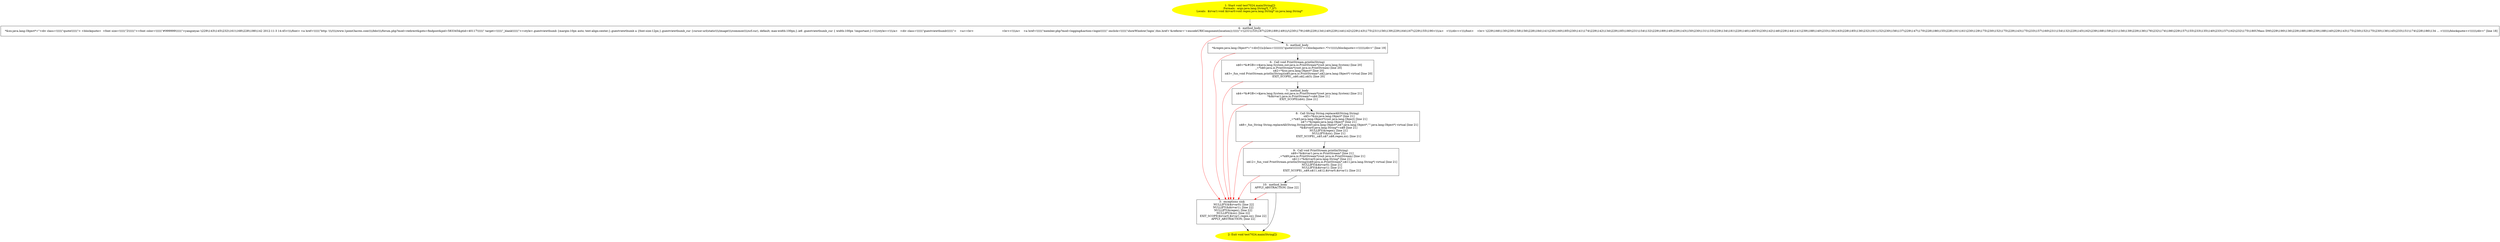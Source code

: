 /* @generated */
digraph cfg {
"com.dulishuo.test.test7024.main(java.lang.String[]):void.c9edec1d6d967866150b10d25f265d51_1" [label="1: Start void test7024.main(String[])\nFormals:  args:java.lang.String*[_*_](*)\nLocals:  $irvar1:void $irvar0:void regex:java.lang.String* xx:java.lang.String* \n  " color=yellow style=filled]
	

	 "com.dulishuo.test.test7024.main(java.lang.String[]):void.c9edec1d6d967866150b10d25f265d51_1" -> "com.dulishuo.test.test7024.main(java.lang.String[]):void.c9edec1d6d967866150b10d25f265d51_4" ;
"com.dulishuo.test.test7024.main(java.lang.String[]):void.c9edec1d6d967866150b10d25f265d51_2" [label="2: Exit void test7024.main(String[]) \n  " color=yellow style=filled]
	

"com.dulishuo.test.test7024.main(java.lang.String[]):void.c9edec1d6d967866150b10d25f265d51_3" [label="3:  exceptions sink \n   NULLIFY(&$irvar0); [line 22]\n  NULLIFY(&$irvar1); [line 22]\n  NULLIFY(&regex); [line 22]\n  NULLIFY(&xx); [line 22]\n  EXIT_SCOPE($irvar0,$irvar1,regex,xx); [line 22]\n  APPLY_ABSTRACTION; [line 22]\n " shape="box"]
	

	 "com.dulishuo.test.test7024.main(java.lang.String[]):void.c9edec1d6d967866150b10d25f265d51_3" -> "com.dulishuo.test.test7024.main(java.lang.String[]):void.c9edec1d6d967866150b10d25f265d51_2" ;
"com.dulishuo.test.test7024.main(java.lang.String[]):void.c9edec1d6d967866150b10d25f265d51_4" [label="4:  method_body \n   *&xx:java.lang.Object*=\"<div class=\\\\\\\\\\\\\\\"quote\\\\\\\\\\\\\\\"> <blockquote>  <font size=\\\\\\\\\\\\\\\"2\\\\\\\\\\\\\\\"><font color=\\\\\\\\\\\\\\\"#999999\\\\\\\\\\\\\\\">yangzeyao \\\\229\\\\143\\\\145\\\\232\\\\161\\\\168\\\\228\\\\186\\\\142 2012-11-3 14:45<\\\\\\\\/font> <a href=\\\\\\\\\\\\\\\"http: \\\\\\\\/\\\\\\\\/www.1point3acres.com\\\\\\\\/bbs\\\\\\\\/forum.php?mod=redirect&amp;goto=findpost&amp;pid=583345&amp;ptid=40117\\\\\\\\\\\\\\\" target=\\\\\\\\\\\\\\\"_blank\\\\\\\\\\\\\\\"><style>.guestviewthumb {margin:10px auto; text-align:center;}.guestviewthumb a {font-size:12px;}.guestviewthumb_cur {cursor:url(static\\\\\\\\/image\\\\\\\\/common\\\\\\\\/scf.cur), default; max-width:100px;}.ie6 .guestviewthumb_cur { width:100px !important;}<\\\\\\\\/style><\\\\\\\\/a>   <div class=\\\\\\\\\\\\\\\"guestviewthumb\\\\\\\\\\\\\\\">    <a><br> &nbsp; &nbsp; &nbsp; &nbsp; &nbsp; &nbsp; &nbsp; &nbsp; &nbsp; &nbsp; &nbsp; &nbsp; &nbsp; &nbsp; &nbsp; &nbsp; <br><\\\\\\\\/a>    <a href=\\\\\\\\\\\\\\\"member.php?mod=logging&amp;action=login\\\\\\\\\\\\\\\" onclick=\\\\\\\\\\\\\\\"showWindow('login',this.href+'&amp;referer='+encodeURIComponent(location));\\\\\\\\\\\\\\\">\\\\231\\\\153\\\\187\\\\229\\\\189\\\\149\\\\\\\\/\\\\230\\\\179\\\\168\\\\229\\\\134\\\\140\\\\229\\\\144\\\\142\\\\229\\\\143\\\\175\\\\231\\\\156\\\\139\\\\229\\\\164\\\\167\\\\229\\\\155\\\\190<\\\\\\\\/a>   <\\\\\\\\/div><\\\\\\\\/font>    <br> \\\\229\\\\166\\\\130\\\\230\\\\158\\\\156\\\\228\\\\184\\\\141\\\\230\\\\160\\\\185\\\\230\\\\141\\\\174\\\\229\\\\142\\\\134\\\\229\\\\185\\\\180\\\\231\\\\154\\\\132\\\\229\\\\189\\\\149\\\\229\\\\143\\\\150\\\\230\\\\131\\\\133\\\\229\\\\134\\\\181\\\\229\\\\146\\\\140CS\\\\230\\\\142\\\\146\\\\229\\\\144\\\\141\\\\239\\\\188\\\\140\\\\233\\\\130\\\\163\\\\228\\\\185\\\\136\\\\232\\\\191\\\\152\\\\230\\\\156\\\\137\\\\229\\\\147\\\\170\\\\228\\\\186\\\\155\\\\228\\\\191\\\\161\\\\230\\\\129\\\\175\\\\230\\\\152\\\\175\\\\229\\\\143\\\\175\\\\233\\\\157\\\\160\\\\231\\\\154\\\\132\\\\229\\\\145\\\\162\\\\239\\\\188\\\\159\\\\231\\\\156\\\\139\\\\229\\\\136\\\\176\\\\232\\\\174\\\\186\\\\229\\\\157\\\\155\\\\233\\\\135\\\\140\\\\233\\\\157\\\\162\\\\232\\\\175\\\\180UMass DM\\\\229\\\\190\\\\136\\\\229\\\\188\\\\186\\\\239\\\\188\\\\140\\\\229\\\\143\\\\175\\\\230\\\\152\\\\175\\\\230\\\\136\\\\145\\\\233\\\\151\\\\174\\\\228\\\\186\\\\134 ... <\\\\\\\\\\\\\\\\/blockquote><\\\\\\\\\\\\\\\\/div>\" [line 18]\n " shape="box"]
	

	 "com.dulishuo.test.test7024.main(java.lang.String[]):void.c9edec1d6d967866150b10d25f265d51_4" -> "com.dulishuo.test.test7024.main(java.lang.String[]):void.c9edec1d6d967866150b10d25f265d51_5" ;
	 "com.dulishuo.test.test7024.main(java.lang.String[]):void.c9edec1d6d967866150b10d25f265d51_4" -> "com.dulishuo.test.test7024.main(java.lang.String[]):void.c9edec1d6d967866150b10d25f265d51_3" [color="red" ];
"com.dulishuo.test.test7024.main(java.lang.String[]):void.c9edec1d6d967866150b10d25f265d51_5" [label="5:  method_body \n   *&regex:java.lang.Object*=\"<div[\\\\\\\\s]class=\\\\\\\\\\\\\\\\\\\\\\\"quote\\\\\\\\\\\\\\\\\\\\\\\"><blockquote>.*?<\\\\\\\\\\\\\\\\/blockquote><\\\\\\\\\\\\\\\\/div>\" [line 19]\n " shape="box"]
	

	 "com.dulishuo.test.test7024.main(java.lang.String[]):void.c9edec1d6d967866150b10d25f265d51_5" -> "com.dulishuo.test.test7024.main(java.lang.String[]):void.c9edec1d6d967866150b10d25f265d51_6" ;
	 "com.dulishuo.test.test7024.main(java.lang.String[]):void.c9edec1d6d967866150b10d25f265d51_5" -> "com.dulishuo.test.test7024.main(java.lang.String[]):void.c9edec1d6d967866150b10d25f265d51_3" [color="red" ];
"com.dulishuo.test.test7024.main(java.lang.String[]):void.c9edec1d6d967866150b10d25f265d51_6" [label="6:  Call void PrintStream.println(String) \n   n$0=*&#GB<>$java.lang.System.out:java.io.PrintStream*(root java.lang.System) [line 20]\n  _=*n$0:java.io.PrintStream*(root java.io.PrintStream) [line 20]\n  n$2=*&xx:java.lang.Object* [line 20]\n  n$3=_fun_void PrintStream.println(String)(n$0:java.io.PrintStream*,n$2:java.lang.Object*) virtual [line 20]\n  EXIT_SCOPE(_,n$0,n$2,n$3); [line 20]\n " shape="box"]
	

	 "com.dulishuo.test.test7024.main(java.lang.String[]):void.c9edec1d6d967866150b10d25f265d51_6" -> "com.dulishuo.test.test7024.main(java.lang.String[]):void.c9edec1d6d967866150b10d25f265d51_7" ;
	 "com.dulishuo.test.test7024.main(java.lang.String[]):void.c9edec1d6d967866150b10d25f265d51_6" -> "com.dulishuo.test.test7024.main(java.lang.String[]):void.c9edec1d6d967866150b10d25f265d51_3" [color="red" ];
"com.dulishuo.test.test7024.main(java.lang.String[]):void.c9edec1d6d967866150b10d25f265d51_7" [label="7:  method_body \n   n$4=*&#GB<>$java.lang.System.out:java.io.PrintStream*(root java.lang.System) [line 21]\n  *&$irvar1:java.io.PrintStream*=n$4 [line 21]\n  EXIT_SCOPE(n$4); [line 21]\n " shape="box"]
	

	 "com.dulishuo.test.test7024.main(java.lang.String[]):void.c9edec1d6d967866150b10d25f265d51_7" -> "com.dulishuo.test.test7024.main(java.lang.String[]):void.c9edec1d6d967866150b10d25f265d51_8" ;
	 "com.dulishuo.test.test7024.main(java.lang.String[]):void.c9edec1d6d967866150b10d25f265d51_7" -> "com.dulishuo.test.test7024.main(java.lang.String[]):void.c9edec1d6d967866150b10d25f265d51_3" [color="red" ];
"com.dulishuo.test.test7024.main(java.lang.String[]):void.c9edec1d6d967866150b10d25f265d51_8" [label="8:  Call String String.replaceAll(String,String) \n   n$5=*&xx:java.lang.Object* [line 21]\n  _=*n$5:java.lang.Object*(root java.lang.Object) [line 21]\n  n$7=*&regex:java.lang.Object* [line 21]\n  n$8=_fun_String String.replaceAll(String,String)(n$5:java.lang.Object*,n$7:java.lang.Object*,\"\":java.lang.Object*) virtual [line 21]\n  *&$irvar0:java.lang.String*=n$8 [line 21]\n  NULLIFY(&regex); [line 21]\n  NULLIFY(&xx); [line 21]\n  EXIT_SCOPE(_,n$5,n$7,n$8,regex,xx); [line 21]\n " shape="box"]
	

	 "com.dulishuo.test.test7024.main(java.lang.String[]):void.c9edec1d6d967866150b10d25f265d51_8" -> "com.dulishuo.test.test7024.main(java.lang.String[]):void.c9edec1d6d967866150b10d25f265d51_9" ;
	 "com.dulishuo.test.test7024.main(java.lang.String[]):void.c9edec1d6d967866150b10d25f265d51_8" -> "com.dulishuo.test.test7024.main(java.lang.String[]):void.c9edec1d6d967866150b10d25f265d51_3" [color="red" ];
"com.dulishuo.test.test7024.main(java.lang.String[]):void.c9edec1d6d967866150b10d25f265d51_9" [label="9:  Call void PrintStream.println(String) \n   n$9=*&$irvar1:java.io.PrintStream* [line 21]\n  _=*n$9:java.io.PrintStream*(root java.io.PrintStream) [line 21]\n  n$11=*&$irvar0:java.lang.String* [line 21]\n  n$12=_fun_void PrintStream.println(String)(n$9:java.io.PrintStream*,n$11:java.lang.String*) virtual [line 21]\n  NULLIFY(&$irvar0); [line 21]\n  NULLIFY(&$irvar1); [line 21]\n  EXIT_SCOPE(_,n$9,n$11,n$12,$irvar0,$irvar1); [line 21]\n " shape="box"]
	

	 "com.dulishuo.test.test7024.main(java.lang.String[]):void.c9edec1d6d967866150b10d25f265d51_9" -> "com.dulishuo.test.test7024.main(java.lang.String[]):void.c9edec1d6d967866150b10d25f265d51_10" ;
	 "com.dulishuo.test.test7024.main(java.lang.String[]):void.c9edec1d6d967866150b10d25f265d51_9" -> "com.dulishuo.test.test7024.main(java.lang.String[]):void.c9edec1d6d967866150b10d25f265d51_3" [color="red" ];
"com.dulishuo.test.test7024.main(java.lang.String[]):void.c9edec1d6d967866150b10d25f265d51_10" [label="10:  method_body \n   APPLY_ABSTRACTION; [line 22]\n " shape="box"]
	

	 "com.dulishuo.test.test7024.main(java.lang.String[]):void.c9edec1d6d967866150b10d25f265d51_10" -> "com.dulishuo.test.test7024.main(java.lang.String[]):void.c9edec1d6d967866150b10d25f265d51_2" ;
	 "com.dulishuo.test.test7024.main(java.lang.String[]):void.c9edec1d6d967866150b10d25f265d51_10" -> "com.dulishuo.test.test7024.main(java.lang.String[]):void.c9edec1d6d967866150b10d25f265d51_3" [color="red" ];
}
